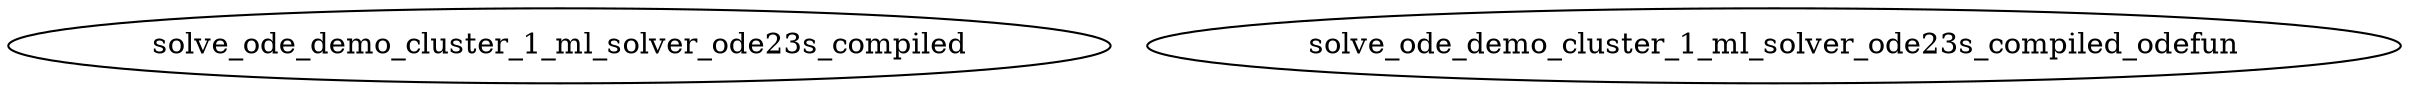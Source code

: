 /* Created by mdot for Matlab */
digraph m2html {

  solve_ode_demo_cluster_1_ml_solver_ode23s_compiled [URL="solve_ode_demo_cluster_1_ml_solver_ode23s_compiled.html"];
  solve_ode_demo_cluster_1_ml_solver_ode23s_compiled_odefun [URL="solve_ode_demo_cluster_1_ml_solver_ode23s_compiled_odefun.html"];
}